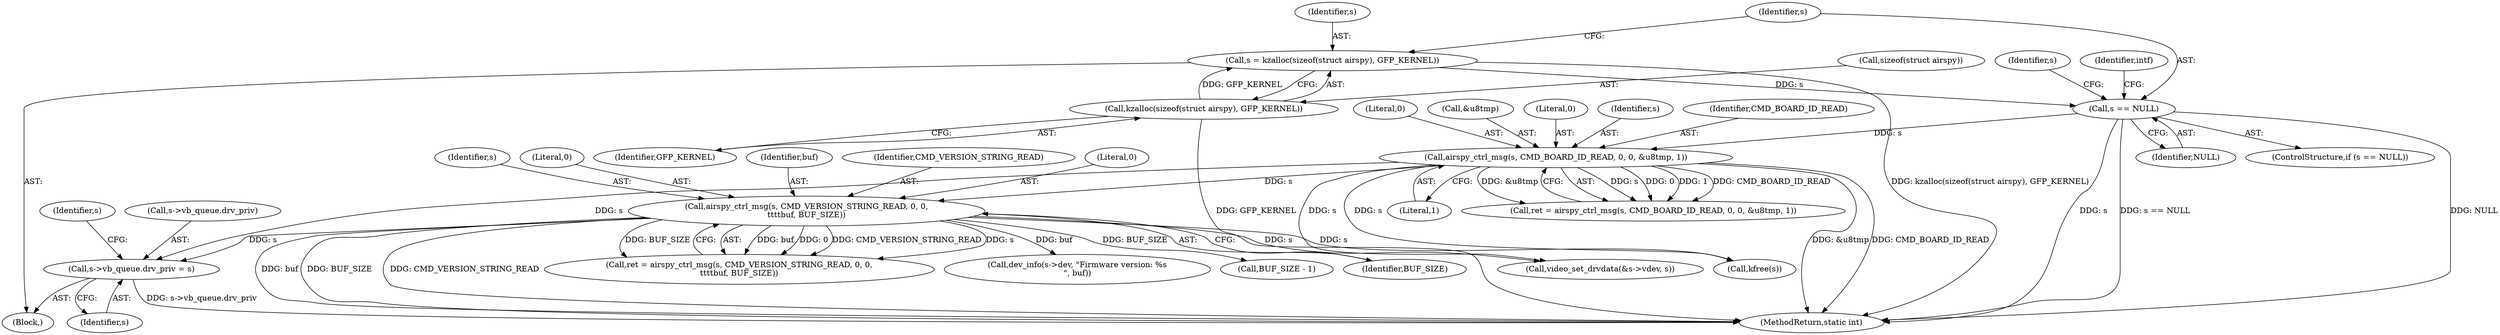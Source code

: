 digraph "0_linux_aa93d1fee85c890a34f2510a310e55ee76a27848@pointer" {
"1000272" [label="(Call,s->vb_queue.drv_priv = s)"];
"1000205" [label="(Call,airspy_ctrl_msg(s, CMD_BOARD_ID_READ, 0, 0, &u8tmp, 1))"];
"1000120" [label="(Call,s == NULL)"];
"1000113" [label="(Call,s = kzalloc(sizeof(struct airspy), GFP_KERNEL))"];
"1000115" [label="(Call,kzalloc(sizeof(struct airspy), GFP_KERNEL))"];
"1000219" [label="(Call,airspy_ctrl_msg(s, CMD_VERSION_STRING_READ, 0, 0,\n\t\t\t\tbuf, BUF_SIZE))"];
"1000120" [label="(Call,s == NULL)"];
"1000238" [label="(Call,BUF_SIZE - 1)"];
"1000121" [label="(Identifier,s)"];
"1000273" [label="(Call,s->vb_queue.drv_priv)"];
"1000219" [label="(Call,airspy_ctrl_msg(s, CMD_VERSION_STRING_READ, 0, 0,\n\t\t\t\tbuf, BUF_SIZE))"];
"1000208" [label="(Literal,0)"];
"1000122" [label="(Identifier,NULL)"];
"1000353" [label="(Call,video_set_drvdata(&s->vdev, s))"];
"1000224" [label="(Identifier,buf)"];
"1000127" [label="(Identifier,intf)"];
"1000118" [label="(Identifier,GFP_KERNEL)"];
"1000119" [label="(ControlStructure,if (s == NULL))"];
"1000212" [label="(Literal,1)"];
"1000210" [label="(Call,&u8tmp)"];
"1000282" [label="(Identifier,s)"];
"1000597" [label="(MethodReturn,static int)"];
"1000223" [label="(Literal,0)"];
"1000114" [label="(Identifier,s)"];
"1000272" [label="(Call,s->vb_queue.drv_priv = s)"];
"1000115" [label="(Call,kzalloc(sizeof(struct airspy), GFP_KERNEL))"];
"1000136" [label="(Identifier,s)"];
"1000221" [label="(Identifier,CMD_VERSION_STRING_READ)"];
"1000278" [label="(Identifier,s)"];
"1000116" [label="(Call,sizeof(struct airspy))"];
"1000220" [label="(Identifier,s)"];
"1000222" [label="(Literal,0)"];
"1000593" [label="(Call,kfree(s))"];
"1000113" [label="(Call,s = kzalloc(sizeof(struct airspy), GFP_KERNEL))"];
"1000209" [label="(Literal,0)"];
"1000225" [label="(Identifier,BUF_SIZE)"];
"1000206" [label="(Identifier,s)"];
"1000108" [label="(Block,)"];
"1000205" [label="(Call,airspy_ctrl_msg(s, CMD_BOARD_ID_READ, 0, 0, &u8tmp, 1))"];
"1000203" [label="(Call,ret = airspy_ctrl_msg(s, CMD_BOARD_ID_READ, 0, 0, &u8tmp, 1))"];
"1000207" [label="(Identifier,CMD_BOARD_ID_READ)"];
"1000217" [label="(Call,ret = airspy_ctrl_msg(s, CMD_VERSION_STRING_READ, 0, 0,\n\t\t\t\tbuf, BUF_SIZE))"];
"1000248" [label="(Call,dev_info(s->dev, \"Firmware version: %s\n\", buf))"];
"1000272" -> "1000108"  [label="AST: "];
"1000272" -> "1000278"  [label="CFG: "];
"1000273" -> "1000272"  [label="AST: "];
"1000278" -> "1000272"  [label="AST: "];
"1000282" -> "1000272"  [label="CFG: "];
"1000272" -> "1000597"  [label="DDG: s->vb_queue.drv_priv"];
"1000205" -> "1000272"  [label="DDG: s"];
"1000219" -> "1000272"  [label="DDG: s"];
"1000205" -> "1000203"  [label="AST: "];
"1000205" -> "1000212"  [label="CFG: "];
"1000206" -> "1000205"  [label="AST: "];
"1000207" -> "1000205"  [label="AST: "];
"1000208" -> "1000205"  [label="AST: "];
"1000209" -> "1000205"  [label="AST: "];
"1000210" -> "1000205"  [label="AST: "];
"1000212" -> "1000205"  [label="AST: "];
"1000203" -> "1000205"  [label="CFG: "];
"1000205" -> "1000597"  [label="DDG: &u8tmp"];
"1000205" -> "1000597"  [label="DDG: CMD_BOARD_ID_READ"];
"1000205" -> "1000203"  [label="DDG: s"];
"1000205" -> "1000203"  [label="DDG: 0"];
"1000205" -> "1000203"  [label="DDG: 1"];
"1000205" -> "1000203"  [label="DDG: CMD_BOARD_ID_READ"];
"1000205" -> "1000203"  [label="DDG: &u8tmp"];
"1000120" -> "1000205"  [label="DDG: s"];
"1000205" -> "1000219"  [label="DDG: s"];
"1000205" -> "1000353"  [label="DDG: s"];
"1000205" -> "1000593"  [label="DDG: s"];
"1000120" -> "1000119"  [label="AST: "];
"1000120" -> "1000122"  [label="CFG: "];
"1000121" -> "1000120"  [label="AST: "];
"1000122" -> "1000120"  [label="AST: "];
"1000127" -> "1000120"  [label="CFG: "];
"1000136" -> "1000120"  [label="CFG: "];
"1000120" -> "1000597"  [label="DDG: s"];
"1000120" -> "1000597"  [label="DDG: s == NULL"];
"1000120" -> "1000597"  [label="DDG: NULL"];
"1000113" -> "1000120"  [label="DDG: s"];
"1000113" -> "1000108"  [label="AST: "];
"1000113" -> "1000115"  [label="CFG: "];
"1000114" -> "1000113"  [label="AST: "];
"1000115" -> "1000113"  [label="AST: "];
"1000121" -> "1000113"  [label="CFG: "];
"1000113" -> "1000597"  [label="DDG: kzalloc(sizeof(struct airspy), GFP_KERNEL)"];
"1000115" -> "1000113"  [label="DDG: GFP_KERNEL"];
"1000115" -> "1000118"  [label="CFG: "];
"1000116" -> "1000115"  [label="AST: "];
"1000118" -> "1000115"  [label="AST: "];
"1000115" -> "1000597"  [label="DDG: GFP_KERNEL"];
"1000219" -> "1000217"  [label="AST: "];
"1000219" -> "1000225"  [label="CFG: "];
"1000220" -> "1000219"  [label="AST: "];
"1000221" -> "1000219"  [label="AST: "];
"1000222" -> "1000219"  [label="AST: "];
"1000223" -> "1000219"  [label="AST: "];
"1000224" -> "1000219"  [label="AST: "];
"1000225" -> "1000219"  [label="AST: "];
"1000217" -> "1000219"  [label="CFG: "];
"1000219" -> "1000597"  [label="DDG: BUF_SIZE"];
"1000219" -> "1000597"  [label="DDG: CMD_VERSION_STRING_READ"];
"1000219" -> "1000597"  [label="DDG: buf"];
"1000219" -> "1000217"  [label="DDG: buf"];
"1000219" -> "1000217"  [label="DDG: 0"];
"1000219" -> "1000217"  [label="DDG: CMD_VERSION_STRING_READ"];
"1000219" -> "1000217"  [label="DDG: s"];
"1000219" -> "1000217"  [label="DDG: BUF_SIZE"];
"1000219" -> "1000238"  [label="DDG: BUF_SIZE"];
"1000219" -> "1000248"  [label="DDG: buf"];
"1000219" -> "1000353"  [label="DDG: s"];
"1000219" -> "1000593"  [label="DDG: s"];
}
